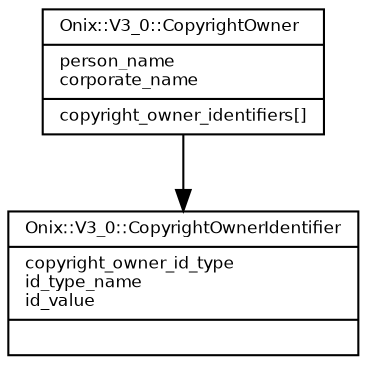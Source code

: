 digraph G {
  fontname = "Bitstream Vera Sans"
  fontsize = 8

  node [
    fontname = "Bitstream Vera Sans"
    fontsize = 8
    shape = "record"
  ]

  edge [
    fontname = "Bitstream Vera Sans"
    fontsize = 8
  ]

  CopyrightOwner [
    label = "{Onix::V3_0::CopyrightOwner\l|person_name\lcorporate_name\l|copyright_owner_identifiers[]\l}"
  ]

  CopyrightOwner -> CopyrightOwnerIdentifier [arrowhead=normal]

  CopyrightOwnerIdentifier [
    label = "{Onix::V3_0::CopyrightOwnerIdentifier\l|copyright_owner_id_type\lid_type_name\lid_value\l|\l}"
  ]




}
